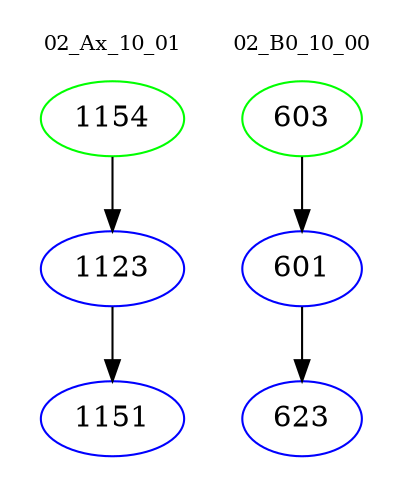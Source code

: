 digraph{
subgraph cluster_0 {
color = white
label = "02_Ax_10_01";
fontsize=10;
T0_1154 [label="1154", color="green"]
T0_1154 -> T0_1123 [color="black"]
T0_1123 [label="1123", color="blue"]
T0_1123 -> T0_1151 [color="black"]
T0_1151 [label="1151", color="blue"]
}
subgraph cluster_1 {
color = white
label = "02_B0_10_00";
fontsize=10;
T1_603 [label="603", color="green"]
T1_603 -> T1_601 [color="black"]
T1_601 [label="601", color="blue"]
T1_601 -> T1_623 [color="black"]
T1_623 [label="623", color="blue"]
}
}

